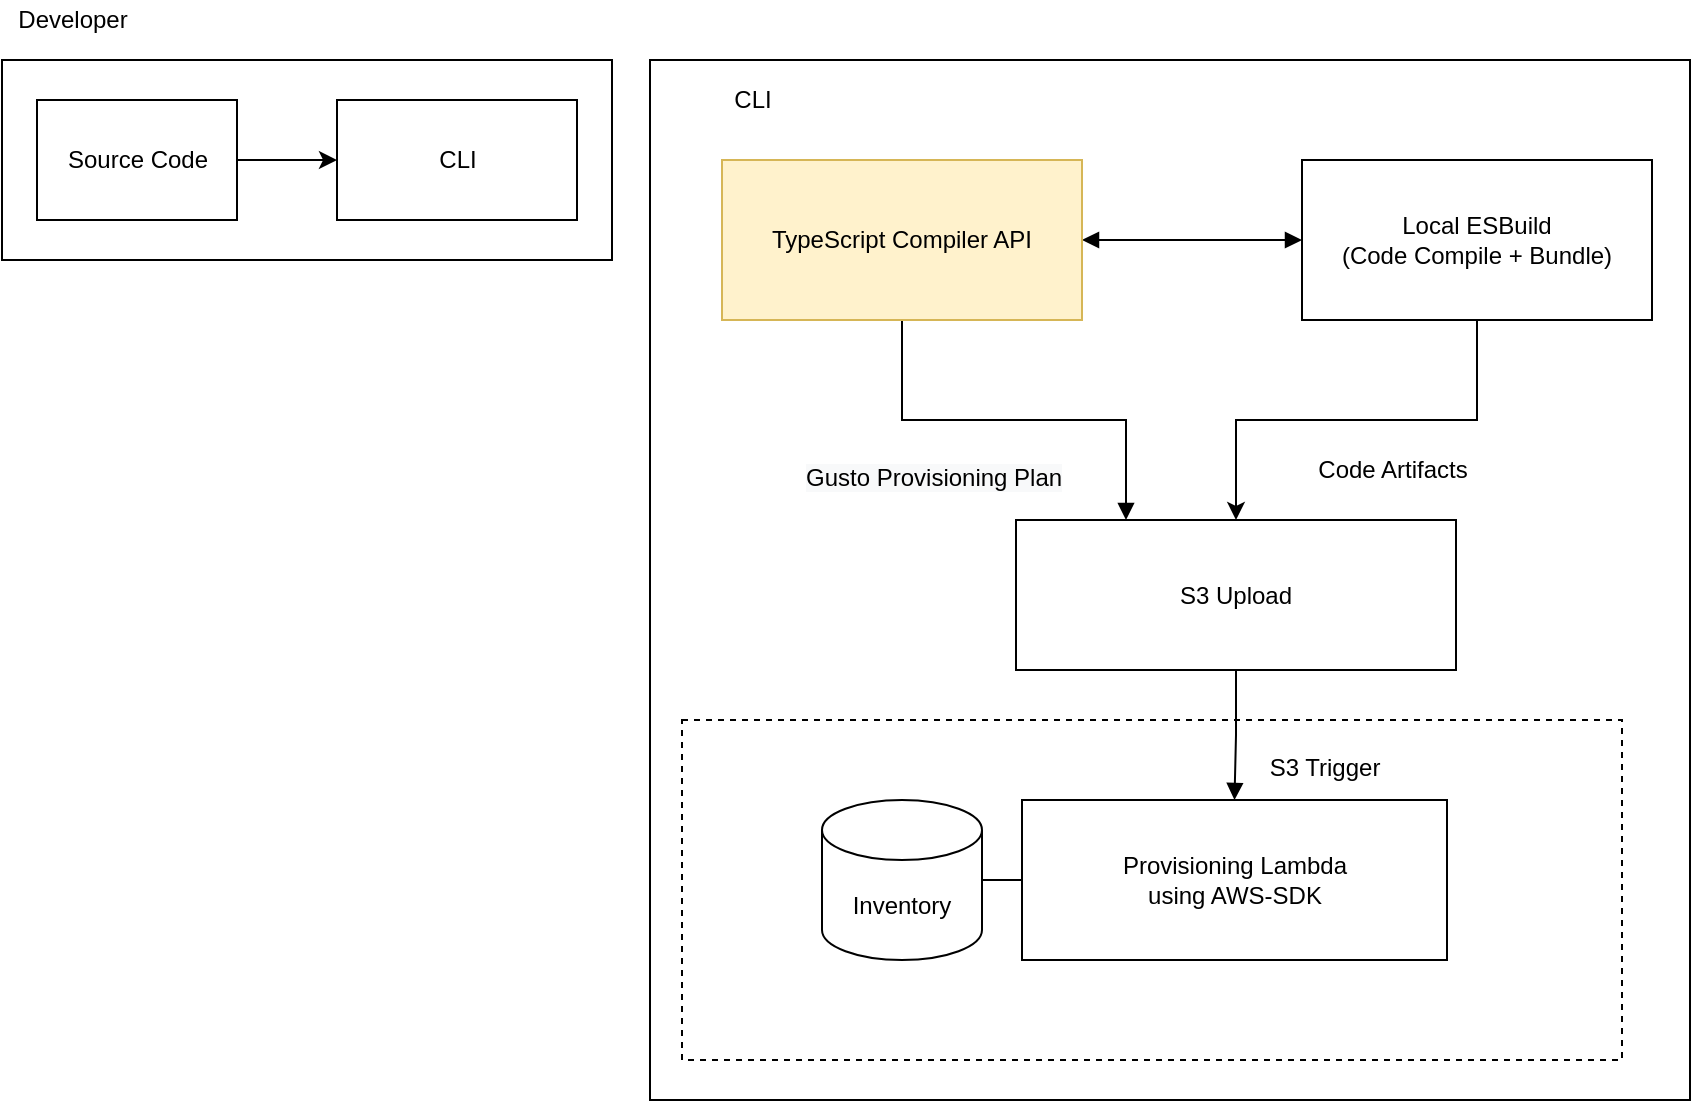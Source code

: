 <mxfile version="15.7.3" type="device"><diagram id="5GjrTjuInJjQTHQK1mNg" name="Seite-1"><mxGraphModel dx="946" dy="634" grid="1" gridSize="10" guides="1" tooltips="1" connect="1" arrows="1" fold="1" page="1" pageScale="1" pageWidth="1169" pageHeight="827" math="0" shadow="0"><root><mxCell id="0"/><mxCell id="1" parent="0"/><mxCell id="xpyIyNBIvllz8kU02UIh-22" value="" style="whiteSpace=wrap;html=1;aspect=fixed;" parent="1" vertex="1"><mxGeometry x="524" y="50" width="520" height="520" as="geometry"/></mxCell><mxCell id="xpyIyNBIvllz8kU02UIh-24" value="" style="rounded=0;whiteSpace=wrap;html=1;fillColor=none;dashed=1;" parent="1" vertex="1"><mxGeometry x="540" y="380" width="470" height="170" as="geometry"/></mxCell><mxCell id="xpyIyNBIvllz8kU02UIh-3" value="" style="rounded=0;whiteSpace=wrap;html=1;" parent="1" vertex="1"><mxGeometry x="200" y="50" width="305" height="100" as="geometry"/></mxCell><mxCell id="xpyIyNBIvllz8kU02UIh-1" value="CLI" style="rounded=0;whiteSpace=wrap;html=1;" parent="1" vertex="1"><mxGeometry x="367.5" y="70" width="120" height="60" as="geometry"/></mxCell><mxCell id="xpyIyNBIvllz8kU02UIh-5" style="edgeStyle=orthogonalEdgeStyle;rounded=0;orthogonalLoop=1;jettySize=auto;html=1;entryX=0;entryY=0.5;entryDx=0;entryDy=0;" parent="1" source="xpyIyNBIvllz8kU02UIh-2" target="xpyIyNBIvllz8kU02UIh-1" edge="1"><mxGeometry relative="1" as="geometry"/></mxCell><mxCell id="xpyIyNBIvllz8kU02UIh-2" value="Source Code" style="rounded=0;whiteSpace=wrap;html=1;" parent="1" vertex="1"><mxGeometry x="217.5" y="70" width="100" height="60" as="geometry"/></mxCell><mxCell id="xpyIyNBIvllz8kU02UIh-4" value="Developer" style="text;html=1;align=center;verticalAlign=middle;resizable=0;points=[];autosize=1;strokeColor=none;fillColor=none;" parent="1" vertex="1"><mxGeometry x="200" y="20" width="70" height="20" as="geometry"/></mxCell><mxCell id="xpyIyNBIvllz8kU02UIh-8" style="edgeStyle=orthogonalEdgeStyle;rounded=0;orthogonalLoop=1;jettySize=auto;html=1;exitX=0.5;exitY=1;exitDx=0;exitDy=0;entryX=0.5;entryY=0;entryDx=0;entryDy=0;" parent="1" source="xpyIyNBIvllz8kU02UIh-6" target="xpyIyNBIvllz8kU02UIh-7" edge="1"><mxGeometry relative="1" as="geometry"/></mxCell><mxCell id="xpyIyNBIvllz8kU02UIh-6" value="Local ESBuild&lt;br&gt;(Code Compile + Bundle)" style="rounded=0;whiteSpace=wrap;html=1;" parent="1" vertex="1"><mxGeometry x="850" y="100" width="175" height="80" as="geometry"/></mxCell><mxCell id="xpyIyNBIvllz8kU02UIh-17" style="edgeStyle=orthogonalEdgeStyle;rounded=0;orthogonalLoop=1;jettySize=auto;html=1;startArrow=none;startFill=0;endArrow=block;endFill=1;" parent="1" source="xpyIyNBIvllz8kU02UIh-7" target="xpyIyNBIvllz8kU02UIh-16" edge="1"><mxGeometry relative="1" as="geometry"/></mxCell><mxCell id="xpyIyNBIvllz8kU02UIh-7" value="S3 Upload" style="rounded=0;whiteSpace=wrap;html=1;" parent="1" vertex="1"><mxGeometry x="707" y="280" width="220" height="75" as="geometry"/></mxCell><mxCell id="xpyIyNBIvllz8kU02UIh-9" value="Code Artifacts" style="text;html=1;align=center;verticalAlign=middle;resizable=0;points=[];autosize=1;strokeColor=none;fillColor=none;" parent="1" vertex="1"><mxGeometry x="850" y="245" width="90" height="20" as="geometry"/></mxCell><mxCell id="xpyIyNBIvllz8kU02UIh-14" style="edgeStyle=orthogonalEdgeStyle;rounded=0;orthogonalLoop=1;jettySize=auto;html=1;startArrow=none;startFill=0;endArrow=block;endFill=1;entryX=0.25;entryY=0;entryDx=0;entryDy=0;" parent="1" source="xpyIyNBIvllz8kU02UIh-10" target="xpyIyNBIvllz8kU02UIh-7" edge="1"><mxGeometry relative="1" as="geometry"><mxPoint x="680" y="240" as="targetPoint"/></mxGeometry></mxCell><mxCell id="xpyIyNBIvllz8kU02UIh-15" style="edgeStyle=orthogonalEdgeStyle;rounded=0;orthogonalLoop=1;jettySize=auto;html=1;startArrow=block;startFill=1;endArrow=block;endFill=1;" parent="1" source="xpyIyNBIvllz8kU02UIh-10" target="xpyIyNBIvllz8kU02UIh-6" edge="1"><mxGeometry relative="1" as="geometry"/></mxCell><mxCell id="xpyIyNBIvllz8kU02UIh-10" value="TypeScript Compiler API" style="rounded=0;whiteSpace=wrap;html=1;fillColor=#fff2cc;strokeColor=#d6b656;" parent="1" vertex="1"><mxGeometry x="560" y="100" width="180" height="80" as="geometry"/></mxCell><mxCell id="xpyIyNBIvllz8kU02UIh-13" value="&lt;span style=&quot;color: rgb(0 , 0 , 0) ; font-family: &amp;#34;helvetica&amp;#34; ; font-size: 12px ; font-style: normal ; font-weight: 400 ; letter-spacing: normal ; text-align: center ; text-indent: 0px ; text-transform: none ; word-spacing: 0px ; background-color: rgb(248 , 249 , 250) ; display: inline ; float: none&quot;&gt;Gusto Provisioning Plan&lt;/span&gt;" style="text;whiteSpace=wrap;html=1;" parent="1" vertex="1"><mxGeometry x="600" y="245" width="140" height="45" as="geometry"/></mxCell><mxCell id="xpyIyNBIvllz8kU02UIh-16" value="&lt;span style=&quot;font-family: &amp;#34;helvetica&amp;#34;&quot;&gt;Provisioning Lambda&lt;br&gt;using AWS-SDK&lt;br&gt;&lt;/span&gt;" style="rounded=0;whiteSpace=wrap;html=1;" parent="1" vertex="1"><mxGeometry x="710" y="420" width="212.5" height="80" as="geometry"/></mxCell><mxCell id="xpyIyNBIvllz8kU02UIh-18" value="S3 Trigger" style="text;html=1;align=center;verticalAlign=middle;resizable=0;points=[];autosize=1;strokeColor=none;fillColor=none;" parent="1" vertex="1"><mxGeometry x="826.25" y="394" width="70" height="20" as="geometry"/></mxCell><mxCell id="xpyIyNBIvllz8kU02UIh-20" style="edgeStyle=orthogonalEdgeStyle;rounded=0;orthogonalLoop=1;jettySize=auto;html=1;entryX=0;entryY=0.5;entryDx=0;entryDy=0;startArrow=none;startFill=0;endArrow=none;endFill=0;" parent="1" source="xpyIyNBIvllz8kU02UIh-19" target="xpyIyNBIvllz8kU02UIh-16" edge="1"><mxGeometry relative="1" as="geometry"/></mxCell><mxCell id="xpyIyNBIvllz8kU02UIh-19" value="Inventory" style="shape=cylinder3;whiteSpace=wrap;html=1;boundedLbl=1;backgroundOutline=1;size=15;" parent="1" vertex="1"><mxGeometry x="610" y="420" width="80" height="80" as="geometry"/></mxCell><mxCell id="xpyIyNBIvllz8kU02UIh-23" value="CLI" style="text;html=1;align=center;verticalAlign=middle;resizable=0;points=[];autosize=1;strokeColor=none;fillColor=none;" parent="1" vertex="1"><mxGeometry x="560" y="60" width="30" height="20" as="geometry"/></mxCell></root></mxGraphModel></diagram></mxfile>
